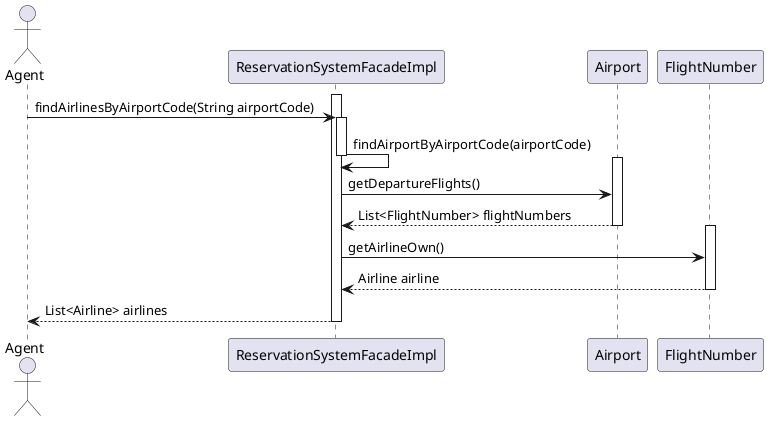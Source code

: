 @startuml
Actor Agent

activate ReservationSystemFacadeImpl
Agent -> ReservationSystemFacadeImpl: findAirlinesByAirportCode(String airportCode)

activate ReservationSystemFacadeImpl
ReservationSystemFacadeImpl -> ReservationSystemFacadeImpl: findAirportByAirportCode(airportCode)
deactivate ReservationSystemFacadeImpl

activate Airport
ReservationSystemFacadeImpl -> Airport: getDepartureFlights()
Airport --> ReservationSystemFacadeImpl: List<FlightNumber> flightNumbers
deactivate Airport

activate FlightNumber
ReservationSystemFacadeImpl -> FlightNumber: getAirlineOwn()
FlightNumber --> ReservationSystemFacadeImpl: Airline airline
deactivate FlightNumber

ReservationSystemFacadeImpl --> Agent: List<Airline> airlines
deactivate ReservationSystemFacadeImpl
@enduml